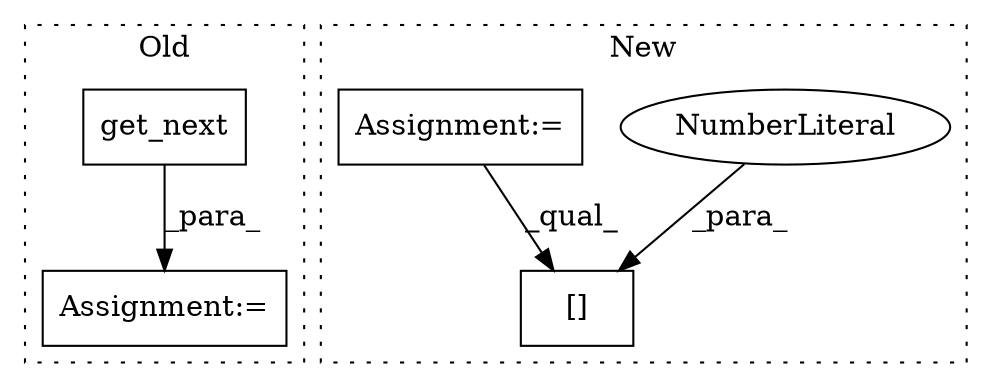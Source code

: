 digraph G {
subgraph cluster0 {
1 [label="get_next" a="32" s="1959,1979" l="9,1" shape="box"];
5 [label="Assignment:=" a="7" s="1949" l="1" shape="box"];
label = "Old";
style="dotted";
}
subgraph cluster1 {
2 [label="[]" a="2" s="2275,2278" l="2,1" shape="box"];
3 [label="NumberLiteral" a="34" s="2277" l="1" shape="ellipse"];
4 [label="Assignment:=" a="7" s="2088" l="1" shape="box"];
label = "New";
style="dotted";
}
1 -> 5 [label="_para_"];
3 -> 2 [label="_para_"];
4 -> 2 [label="_qual_"];
}